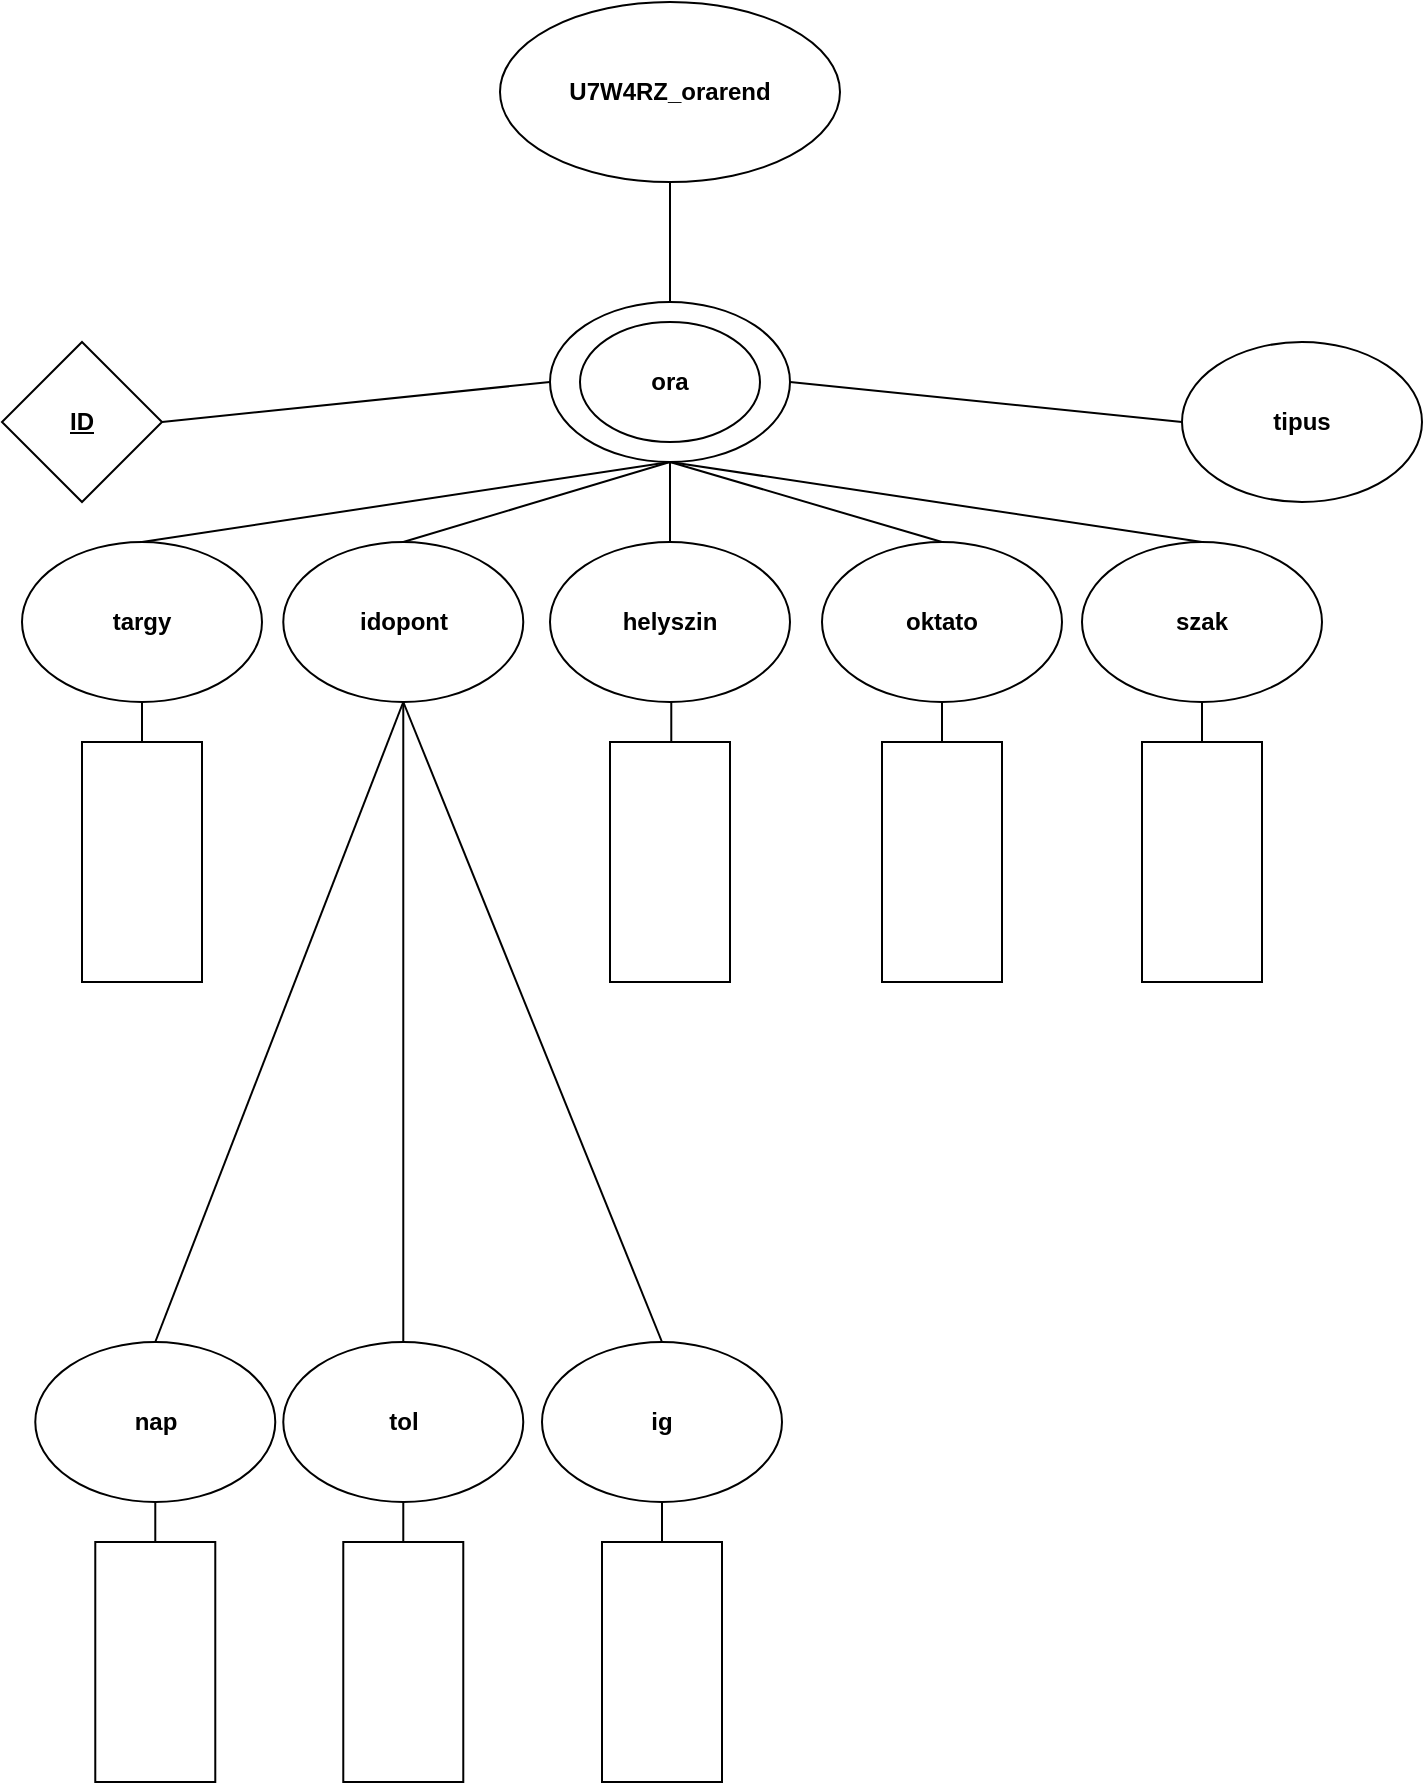 <mxfile version="28.2.5">
  <diagram name="1 oldal" id="rC1D94TRg9H1widTGEo7">
    <mxGraphModel dx="1042" dy="630" grid="1" gridSize="10" guides="1" tooltips="1" connect="1" arrows="1" fold="1" page="1" pageScale="1" pageWidth="827" pageHeight="1169" math="0" shadow="0">
      <root>
        <mxCell id="0" />
        <mxCell id="1" parent="0" />
        <mxCell id="m1VjKG5EBVoU8KhEE2Ae-1" value="&lt;b&gt;U7W4RZ_orarend&lt;/b&gt;" style="ellipse;whiteSpace=wrap;html=1;" parent="1" vertex="1">
          <mxGeometry x="329" y="50" width="170" height="90" as="geometry" />
        </mxCell>
        <mxCell id="m1VjKG5EBVoU8KhEE2Ae-2" value="" style="endArrow=none;html=1;rounded=0;" parent="1" edge="1">
          <mxGeometry width="50" height="50" relative="1" as="geometry">
            <mxPoint x="414" y="200" as="sourcePoint" />
            <mxPoint x="414" y="140" as="targetPoint" />
          </mxGeometry>
        </mxCell>
        <mxCell id="m1VjKG5EBVoU8KhEE2Ae-3" value="&lt;b&gt;ora&lt;/b&gt;" style="ellipse;whiteSpace=wrap;html=1;" parent="1" vertex="1">
          <mxGeometry x="354" y="200" width="120" height="80" as="geometry" />
        </mxCell>
        <mxCell id="m1VjKG5EBVoU8KhEE2Ae-4" value="" style="endArrow=none;html=1;rounded=0;exitX=0;exitY=0.5;exitDx=0;exitDy=0;entryX=1;entryY=0.5;entryDx=0;entryDy=0;" parent="1" source="m1VjKG5EBVoU8KhEE2Ae-3" target="m1VjKG5EBVoU8KhEE2Ae-5" edge="1">
          <mxGeometry width="50" height="50" relative="1" as="geometry">
            <mxPoint x="350.0" y="200.0" as="sourcePoint" />
            <mxPoint x="90" y="240" as="targetPoint" />
          </mxGeometry>
        </mxCell>
        <mxCell id="m1VjKG5EBVoU8KhEE2Ae-5" value="&lt;b&gt;&lt;u&gt;ID&lt;/u&gt;&lt;/b&gt;" style="rhombus;whiteSpace=wrap;html=1;" parent="1" vertex="1">
          <mxGeometry x="80" y="220.0" width="80" height="80" as="geometry" />
        </mxCell>
        <mxCell id="m1VjKG5EBVoU8KhEE2Ae-8" value="&lt;b&gt;idopont&lt;/b&gt;" style="ellipse;whiteSpace=wrap;html=1;" parent="1" vertex="1">
          <mxGeometry x="220.64" y="320" width="120" height="80" as="geometry" />
        </mxCell>
        <mxCell id="m1VjKG5EBVoU8KhEE2Ae-10" value="" style="endArrow=none;html=1;rounded=0;exitX=0.5;exitY=0;exitDx=0;exitDy=0;entryX=0.5;entryY=1;entryDx=0;entryDy=0;" parent="1" source="m1VjKG5EBVoU8KhEE2Ae-8" target="m1VjKG5EBVoU8KhEE2Ae-3" edge="1">
          <mxGeometry width="50" height="50" relative="1" as="geometry">
            <mxPoint x="376.64" y="330" as="sourcePoint" />
            <mxPoint x="350.64" y="280" as="targetPoint" />
          </mxGeometry>
        </mxCell>
        <mxCell id="m1VjKG5EBVoU8KhEE2Ae-11" value="&lt;b&gt;targy&lt;/b&gt;" style="ellipse;whiteSpace=wrap;html=1;" parent="1" vertex="1">
          <mxGeometry x="90" y="320" width="120" height="80" as="geometry" />
        </mxCell>
        <mxCell id="m1VjKG5EBVoU8KhEE2Ae-12" value="" style="endArrow=none;html=1;rounded=0;exitX=0.5;exitY=0;exitDx=0;exitDy=0;entryX=0.5;entryY=1;entryDx=0;entryDy=0;" parent="1" source="m1VjKG5EBVoU8KhEE2Ae-11" target="m1VjKG5EBVoU8KhEE2Ae-3" edge="1">
          <mxGeometry width="50" height="50" relative="1" as="geometry">
            <mxPoint x="460" y="370" as="sourcePoint" />
            <mxPoint x="434" y="320" as="targetPoint" />
          </mxGeometry>
        </mxCell>
        <mxCell id="m1VjKG5EBVoU8KhEE2Ae-13" value="&lt;b&gt;helyszin&lt;/b&gt;" style="ellipse;whiteSpace=wrap;html=1;" parent="1" vertex="1">
          <mxGeometry x="354" y="320" width="120" height="80" as="geometry" />
        </mxCell>
        <mxCell id="m1VjKG5EBVoU8KhEE2Ae-14" value="" style="endArrow=none;html=1;rounded=0;exitX=0.5;exitY=0;exitDx=0;exitDy=0;entryX=0.5;entryY=1;entryDx=0;entryDy=0;" parent="1" source="m1VjKG5EBVoU8KhEE2Ae-13" target="m1VjKG5EBVoU8KhEE2Ae-3" edge="1">
          <mxGeometry width="50" height="50" relative="1" as="geometry">
            <mxPoint x="627.36" y="330" as="sourcePoint" />
            <mxPoint x="411.36" y="280" as="targetPoint" />
          </mxGeometry>
        </mxCell>
        <mxCell id="m1VjKG5EBVoU8KhEE2Ae-15" value="&lt;b&gt;oktato&lt;/b&gt;" style="ellipse;whiteSpace=wrap;html=1;" parent="1" vertex="1">
          <mxGeometry x="490" y="320" width="120" height="80" as="geometry" />
        </mxCell>
        <mxCell id="m1VjKG5EBVoU8KhEE2Ae-16" value="" style="endArrow=none;html=1;rounded=0;exitX=0.5;exitY=0;exitDx=0;exitDy=0;entryX=0.5;entryY=1;entryDx=0;entryDy=0;" parent="1" source="m1VjKG5EBVoU8KhEE2Ae-15" target="m1VjKG5EBVoU8KhEE2Ae-3" edge="1">
          <mxGeometry width="50" height="50" relative="1" as="geometry">
            <mxPoint x="840" y="330" as="sourcePoint" />
            <mxPoint x="424" y="280" as="targetPoint" />
          </mxGeometry>
        </mxCell>
        <mxCell id="m1VjKG5EBVoU8KhEE2Ae-17" value="&lt;b&gt;szak&lt;/b&gt;" style="ellipse;whiteSpace=wrap;html=1;" parent="1" vertex="1">
          <mxGeometry x="620" y="320" width="120" height="80" as="geometry" />
        </mxCell>
        <mxCell id="m1VjKG5EBVoU8KhEE2Ae-18" value="" style="endArrow=none;html=1;rounded=0;exitX=0.5;exitY=0;exitDx=0;exitDy=0;entryX=0.5;entryY=1;entryDx=0;entryDy=0;" parent="1" source="m1VjKG5EBVoU8KhEE2Ae-17" target="m1VjKG5EBVoU8KhEE2Ae-3" edge="1">
          <mxGeometry width="50" height="50" relative="1" as="geometry">
            <mxPoint x="980" y="330" as="sourcePoint" />
            <mxPoint x="434" y="280" as="targetPoint" />
          </mxGeometry>
        </mxCell>
        <mxCell id="m1VjKG5EBVoU8KhEE2Ae-19" value="&lt;b&gt;nap&lt;/b&gt;" style="ellipse;whiteSpace=wrap;html=1;" parent="1" vertex="1">
          <mxGeometry x="96.64" y="720" width="120" height="80" as="geometry" />
        </mxCell>
        <mxCell id="m1VjKG5EBVoU8KhEE2Ae-20" value="" style="endArrow=none;html=1;rounded=0;exitX=0.5;exitY=0;exitDx=0;exitDy=0;entryX=0.5;entryY=1;entryDx=0;entryDy=0;" parent="1" source="m1VjKG5EBVoU8KhEE2Ae-19" target="m1VjKG5EBVoU8KhEE2Ae-8" edge="1">
          <mxGeometry width="50" height="50" relative="1" as="geometry">
            <mxPoint x="376.64" y="480" as="sourcePoint" />
            <mxPoint x="350.64" y="430" as="targetPoint" />
          </mxGeometry>
        </mxCell>
        <mxCell id="m1VjKG5EBVoU8KhEE2Ae-21" value="&lt;b&gt;tol&lt;/b&gt;" style="ellipse;whiteSpace=wrap;html=1;" parent="1" vertex="1">
          <mxGeometry x="220.64" y="720" width="120" height="80" as="geometry" />
        </mxCell>
        <mxCell id="m1VjKG5EBVoU8KhEE2Ae-22" value="" style="endArrow=none;html=1;rounded=0;exitX=0.5;exitY=0;exitDx=0;exitDy=0;entryX=0.5;entryY=1;entryDx=0;entryDy=0;" parent="1" source="m1VjKG5EBVoU8KhEE2Ae-21" target="m1VjKG5EBVoU8KhEE2Ae-8" edge="1">
          <mxGeometry width="50" height="50" relative="1" as="geometry">
            <mxPoint x="506.64" y="490" as="sourcePoint" />
            <mxPoint x="350.64" y="400" as="targetPoint" />
          </mxGeometry>
        </mxCell>
        <mxCell id="m1VjKG5EBVoU8KhEE2Ae-23" value="&lt;b&gt;ig&lt;/b&gt;" style="ellipse;whiteSpace=wrap;html=1;" parent="1" vertex="1">
          <mxGeometry x="350" y="720" width="120" height="80" as="geometry" />
        </mxCell>
        <mxCell id="m1VjKG5EBVoU8KhEE2Ae-24" value="" style="endArrow=none;html=1;rounded=0;exitX=0.5;exitY=0;exitDx=0;exitDy=0;entryX=0.5;entryY=1;entryDx=0;entryDy=0;" parent="1" source="m1VjKG5EBVoU8KhEE2Ae-23" target="m1VjKG5EBVoU8KhEE2Ae-8" edge="1">
          <mxGeometry width="50" height="50" relative="1" as="geometry">
            <mxPoint x="646.64" y="490" as="sourcePoint" />
            <mxPoint x="620.64" y="440" as="targetPoint" />
          </mxGeometry>
        </mxCell>
        <mxCell id="m1VjKG5EBVoU8KhEE2Ae-25" value="" style="endArrow=none;html=1;rounded=0;" parent="1" edge="1">
          <mxGeometry width="50" height="50" relative="1" as="geometry">
            <mxPoint x="150" y="460" as="sourcePoint" />
            <mxPoint x="150" y="400" as="targetPoint" />
          </mxGeometry>
        </mxCell>
        <mxCell id="m1VjKG5EBVoU8KhEE2Ae-26" value="" style="rounded=0;whiteSpace=wrap;html=1;direction=south;" parent="1" vertex="1">
          <mxGeometry x="120" y="420" width="60" height="120" as="geometry" />
        </mxCell>
        <mxCell id="m1VjKG5EBVoU8KhEE2Ae-27" value="" style="endArrow=none;html=1;rounded=0;" parent="1" edge="1">
          <mxGeometry width="50" height="50" relative="1" as="geometry">
            <mxPoint x="414.64" y="460" as="sourcePoint" />
            <mxPoint x="414.64" y="400" as="targetPoint" />
          </mxGeometry>
        </mxCell>
        <mxCell id="m1VjKG5EBVoU8KhEE2Ae-28" value="" style="rounded=0;whiteSpace=wrap;html=1;direction=south;" parent="1" vertex="1">
          <mxGeometry x="384" y="420" width="60" height="120" as="geometry" />
        </mxCell>
        <mxCell id="m1VjKG5EBVoU8KhEE2Ae-29" value="" style="endArrow=none;html=1;rounded=0;entryX=0.5;entryY=1;entryDx=0;entryDy=0;" parent="1" source="m1VjKG5EBVoU8KhEE2Ae-30" target="m1VjKG5EBVoU8KhEE2Ae-15" edge="1">
          <mxGeometry width="50" height="50" relative="1" as="geometry">
            <mxPoint x="540" y="460" as="sourcePoint" />
            <mxPoint x="540" y="400" as="targetPoint" />
          </mxGeometry>
        </mxCell>
        <mxCell id="m1VjKG5EBVoU8KhEE2Ae-30" value="" style="rounded=0;whiteSpace=wrap;html=1;direction=south;" parent="1" vertex="1">
          <mxGeometry x="520" y="420" width="60" height="120" as="geometry" />
        </mxCell>
        <mxCell id="m1VjKG5EBVoU8KhEE2Ae-31" value="" style="endArrow=none;html=1;rounded=0;entryX=0.5;entryY=1;entryDx=0;entryDy=0;" parent="1" source="m1VjKG5EBVoU8KhEE2Ae-32" target="m1VjKG5EBVoU8KhEE2Ae-17" edge="1">
          <mxGeometry width="50" height="50" relative="1" as="geometry">
            <mxPoint x="660" y="460" as="sourcePoint" />
            <mxPoint x="660" y="400" as="targetPoint" />
          </mxGeometry>
        </mxCell>
        <mxCell id="m1VjKG5EBVoU8KhEE2Ae-32" value="" style="rounded=0;whiteSpace=wrap;html=1;direction=south;" parent="1" vertex="1">
          <mxGeometry x="650" y="420" width="60" height="120" as="geometry" />
        </mxCell>
        <mxCell id="m1VjKG5EBVoU8KhEE2Ae-33" value="" style="endArrow=none;html=1;rounded=0;" parent="1" edge="1">
          <mxGeometry width="50" height="50" relative="1" as="geometry">
            <mxPoint x="156.64" y="860" as="sourcePoint" />
            <mxPoint x="156.64" y="800" as="targetPoint" />
          </mxGeometry>
        </mxCell>
        <mxCell id="m1VjKG5EBVoU8KhEE2Ae-34" value="" style="rounded=0;whiteSpace=wrap;html=1;direction=south;" parent="1" vertex="1">
          <mxGeometry x="126.64" y="820" width="60" height="120" as="geometry" />
        </mxCell>
        <mxCell id="m1VjKG5EBVoU8KhEE2Ae-35" value="" style="endArrow=none;html=1;rounded=0;" parent="1" edge="1">
          <mxGeometry width="50" height="50" relative="1" as="geometry">
            <mxPoint x="280.64" y="860" as="sourcePoint" />
            <mxPoint x="280.64" y="800" as="targetPoint" />
          </mxGeometry>
        </mxCell>
        <mxCell id="m1VjKG5EBVoU8KhEE2Ae-36" value="" style="rounded=0;whiteSpace=wrap;html=1;direction=south;" parent="1" vertex="1">
          <mxGeometry x="250.64" y="820" width="60" height="120" as="geometry" />
        </mxCell>
        <mxCell id="m1VjKG5EBVoU8KhEE2Ae-37" value="" style="endArrow=none;html=1;rounded=0;" parent="1" edge="1">
          <mxGeometry width="50" height="50" relative="1" as="geometry">
            <mxPoint x="410" y="860" as="sourcePoint" />
            <mxPoint x="410" y="800" as="targetPoint" />
          </mxGeometry>
        </mxCell>
        <mxCell id="m1VjKG5EBVoU8KhEE2Ae-38" value="" style="rounded=0;whiteSpace=wrap;html=1;direction=south;" parent="1" vertex="1">
          <mxGeometry x="380" y="820" width="60" height="120" as="geometry" />
        </mxCell>
        <mxCell id="xbBV0xqtafIV1-tiF0KL-1" value="&lt;b&gt;ora&lt;/b&gt;" style="ellipse;whiteSpace=wrap;html=1;" parent="1" vertex="1">
          <mxGeometry x="369" y="210" width="90" height="60" as="geometry" />
        </mxCell>
        <mxCell id="YQ12emQG9mOmDFgA4oj7-1" value="" style="endArrow=none;html=1;rounded=0;entryX=1;entryY=0.5;entryDx=0;entryDy=0;" parent="1" target="m1VjKG5EBVoU8KhEE2Ae-3" edge="1">
          <mxGeometry width="50" height="50" relative="1" as="geometry">
            <mxPoint x="670" y="260" as="sourcePoint" />
            <mxPoint x="510" y="221" as="targetPoint" />
          </mxGeometry>
        </mxCell>
        <mxCell id="_yM-YIcDOoTKS2RpRDCo-1" value="&lt;b&gt;tipus&lt;/b&gt;" style="ellipse;whiteSpace=wrap;html=1;" vertex="1" parent="1">
          <mxGeometry x="670" y="220" width="120" height="80" as="geometry" />
        </mxCell>
      </root>
    </mxGraphModel>
  </diagram>
</mxfile>
